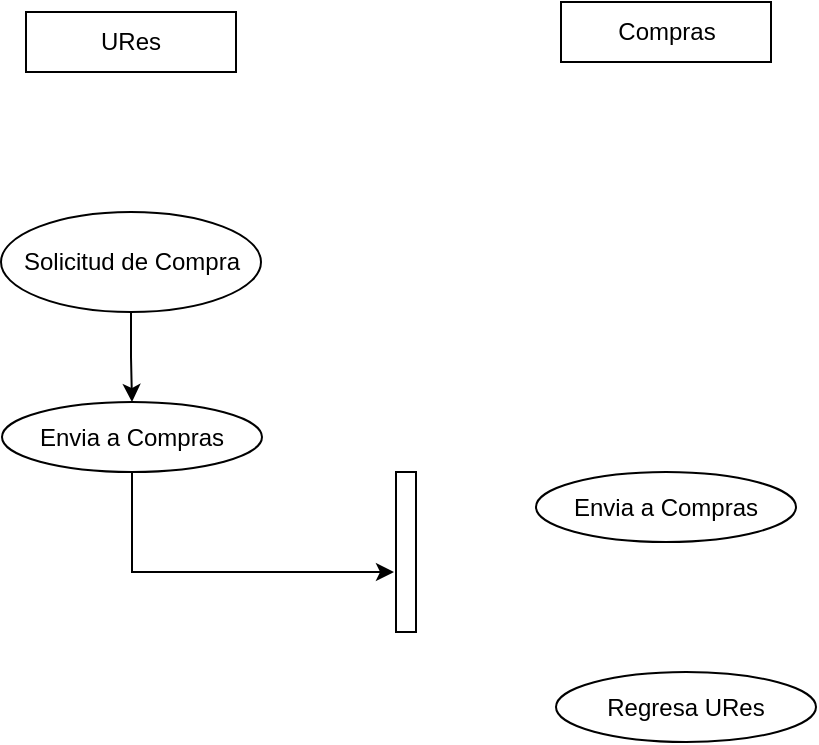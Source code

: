 <mxfile version="11.0.0" type="github"><diagram id="_S6pH7OQ6p_T5akiBH3L" name="Page-1"><mxGraphModel dx="946" dy="616" grid="1" gridSize="10" guides="1" tooltips="1" connect="1" arrows="1" fold="1" page="0" pageScale="1" pageWidth="827" pageHeight="1169" background="none" math="0" shadow="0"><root><mxCell id="0"/><mxCell id="1" parent="0"/><mxCell id="mSJX2_BKe7hOK7B647Np-3" style="edgeStyle=orthogonalEdgeStyle;rounded=0;orthogonalLoop=1;jettySize=auto;html=1;" parent="1" source="1vLEVkyflFCgF7UIFMLY-1" target="mSJX2_BKe7hOK7B647Np-2" edge="1"><mxGeometry relative="1" as="geometry"/></mxCell><object label="Solicitud de Compra" Cuso="SOLCOMP.x" TDoc="30" Tabla="TREQCOMP" DContab="" xDContab="CNTA     TMOV    URes   Etiqx   Unids   UMed&#10;82200       0            x           x         x           x" Reglas="1. Debe estar en los primeros 10 dias del mes, (excepto registros TRSOLCUSU)" Ruta="Solicitud de Compra" id="1vLEVkyflFCgF7UIFMLY-1"><mxCell style="ellipse;whiteSpace=wrap;html=1;" parent="1" vertex="1"><mxGeometry x="32.5" y="110" width="130" height="50" as="geometry"/></mxCell></object><object label="URes" Rol="9100" id="jJlMNdfdE9VUrVzo2Z3c-5"><mxCell style="rounded=0;whiteSpace=wrap;html=1;" parent="1" vertex="1"><mxGeometry x="45" y="10" width="105" height="30" as="geometry"/></mxCell></object><mxCell id="6E4U1qlqD5wn5JsQJvs1-4" style="edgeStyle=orthogonalEdgeStyle;rounded=0;orthogonalLoop=1;jettySize=auto;html=1;entryX=-0.1;entryY=0.625;entryDx=0;entryDy=0;entryPerimeter=0;exitX=0.5;exitY=1;exitDx=0;exitDy=0;" edge="1" parent="1" source="mSJX2_BKe7hOK7B647Np-2" target="6E4U1qlqD5wn5JsQJvs1-1"><mxGeometry relative="1" as="geometry"/></mxCell><object label="Envia a Compras" Cuso="SOLCOMP.avFase" Ruta="Solicitud de Compra - Detalle - Enviar a Compras" id="mSJX2_BKe7hOK7B647Np-2"><mxCell style="ellipse;whiteSpace=wrap;html=1;" parent="1" vertex="1"><mxGeometry x="33" y="205" width="130" height="35" as="geometry"/></mxCell></object><mxCell id="6E4U1qlqD5wn5JsQJvs1-1" value="" style="html=1;points=[];perimeter=orthogonalPerimeter;" vertex="1" parent="1"><mxGeometry x="230" y="240" width="10" height="80" as="geometry"/></mxCell><object label="Envia a Compras" Cuso="SOLCOMP.avFase" Ruta="Solicitud de Compra - Detalle - Enviar a Compras" id="6E4U1qlqD5wn5JsQJvs1-5"><mxCell style="ellipse;whiteSpace=wrap;html=1;" vertex="1" parent="1"><mxGeometry x="300" y="240" width="130" height="35" as="geometry"/></mxCell></object><object label="Regresa URes" Cuso="SOLCOMP.avFase" Ruta="Solicitud de Compra - Detalle - Enviar a Compras" id="6E4U1qlqD5wn5JsQJvs1-6"><mxCell style="ellipse;whiteSpace=wrap;html=1;" vertex="1" parent="1"><mxGeometry x="310" y="340" width="130" height="35" as="geometry"/></mxCell></object><object label="Compras" Rol="100" id="6E4U1qlqD5wn5JsQJvs1-7"><mxCell style="rounded=0;whiteSpace=wrap;html=1;" vertex="1" parent="1"><mxGeometry x="312.5" y="5" width="105" height="30" as="geometry"/></mxCell></object></root></mxGraphModel></diagram></mxfile>